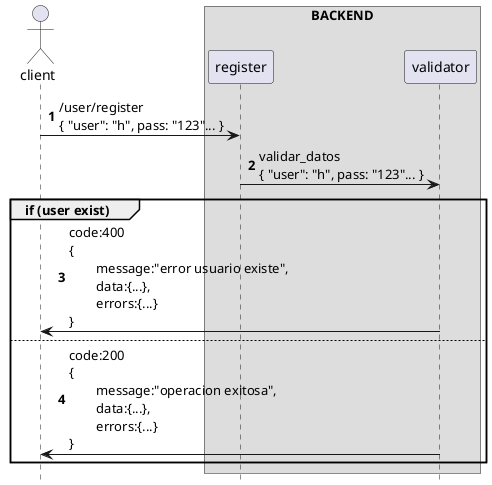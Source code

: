 @startuml
hide footbox
autonumber

actor client

box "BACKEND"
participant register
participant validator
end box


client -> register: /user/register\n{ "user": "h", pass: "123"... }
register -> validator: validar_datos\n{ "user": "h", pass: "123"... }

group if (user exist)
  validator -> client: code:400\n{\n\tmessage:"error usuario existe", \n\tdata:{...},\n\terrors:{...}\n}
else
  validator -> client: code:200\n{\n\tmessage:"operacion exitosa", \n\tdata:{...},\n\terrors:{...}\n}
end

@enduml
